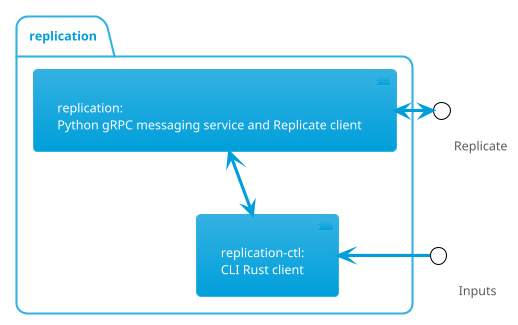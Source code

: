 @startuml design

!theme bluegray
skinparam classFontColor darkSlateGray
skinparam interface {
  BackgroundColor white
  BorderColor black
}

package "replication" {
  [replication-ctl:\nCLI Rust client] <-up-> [replication:\nPython gRPC messaging service and Replicate client]
}
interface "\t\t\tReplicate" as Replicate
[replication:\nPython gRPC messaging service and Replicate client] <--right--> Replicate

interface "\t\t\tInputs" as Intent
[replication-ctl:\nCLI Rust client] <--right-- Intent

@enduml